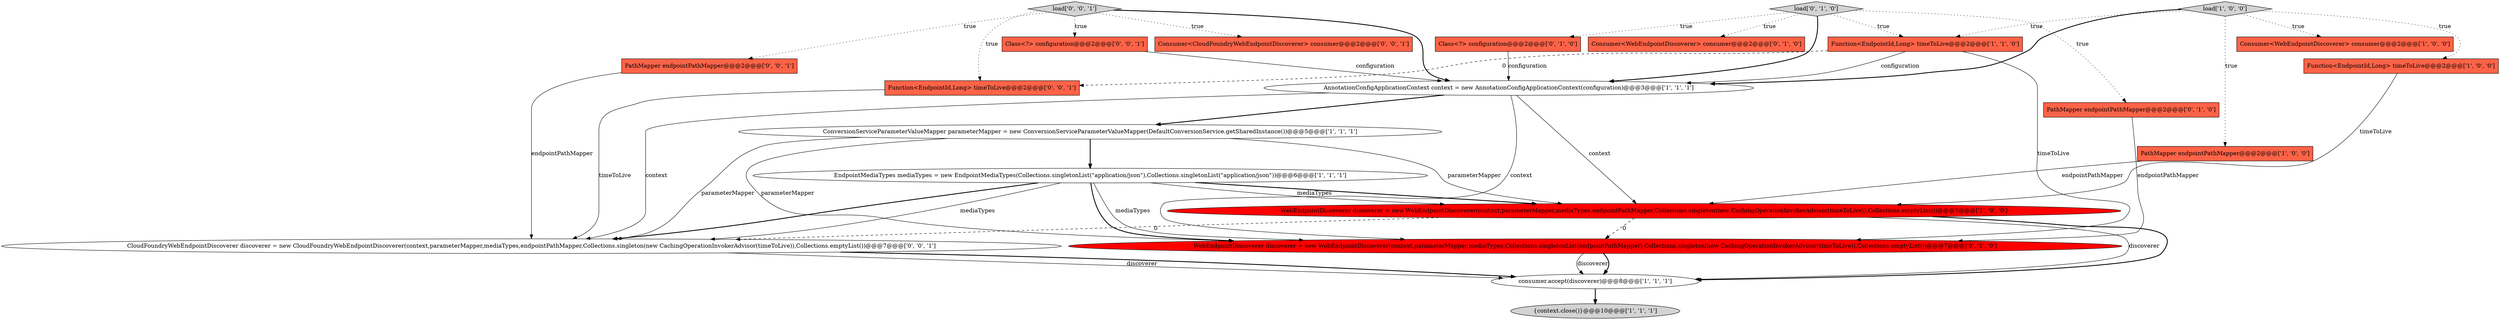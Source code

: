 digraph {
13 [style = filled, label = "Class<?> configuration@@@2@@@['0', '1', '0']", fillcolor = tomato, shape = box image = "AAA0AAABBB2BBB"];
7 [style = filled, label = "Function<EndpointId,Long> timeToLive@@@2@@@['1', '1', '0']", fillcolor = tomato, shape = box image = "AAA0AAABBB1BBB"];
9 [style = filled, label = "WebEndpointDiscoverer discoverer = new WebEndpointDiscoverer(context,parameterMapper,mediaTypes,endpointPathMapper,Collections.singleton(new CachingOperationInvokerAdvisor(timeToLive)),Collections.emptyList())@@@7@@@['1', '0', '0']", fillcolor = red, shape = ellipse image = "AAA1AAABBB1BBB"];
2 [style = filled, label = "PathMapper endpointPathMapper@@@2@@@['1', '0', '0']", fillcolor = tomato, shape = box image = "AAA0AAABBB1BBB"];
16 [style = filled, label = "PathMapper endpointPathMapper@@@2@@@['0', '0', '1']", fillcolor = tomato, shape = box image = "AAA0AAABBB3BBB"];
15 [style = filled, label = "PathMapper endpointPathMapper@@@2@@@['0', '1', '0']", fillcolor = tomato, shape = box image = "AAA0AAABBB2BBB"];
18 [style = filled, label = "Class<?> configuration@@@2@@@['0', '0', '1']", fillcolor = tomato, shape = box image = "AAA0AAABBB3BBB"];
17 [style = filled, label = "CloudFoundryWebEndpointDiscoverer discoverer = new CloudFoundryWebEndpointDiscoverer(context,parameterMapper,mediaTypes,endpointPathMapper,Collections.singleton(new CachingOperationInvokerAdvisor(timeToLive)),Collections.emptyList())@@@7@@@['0', '0', '1']", fillcolor = white, shape = ellipse image = "AAA0AAABBB3BBB"];
5 [style = filled, label = "Function<EndpointId,Long> timeToLive@@@2@@@['1', '0', '0']", fillcolor = tomato, shape = box image = "AAA0AAABBB1BBB"];
4 [style = filled, label = "ConversionServiceParameterValueMapper parameterMapper = new ConversionServiceParameterValueMapper(DefaultConversionService.getSharedInstance())@@@5@@@['1', '1', '1']", fillcolor = white, shape = ellipse image = "AAA0AAABBB1BBB"];
12 [style = filled, label = "load['0', '1', '0']", fillcolor = lightgray, shape = diamond image = "AAA0AAABBB2BBB"];
0 [style = filled, label = "Consumer<WebEndpointDiscoverer> consumer@@@2@@@['1', '0', '0']", fillcolor = tomato, shape = box image = "AAA0AAABBB1BBB"];
1 [style = filled, label = "load['1', '0', '0']", fillcolor = lightgray, shape = diamond image = "AAA0AAABBB1BBB"];
10 [style = filled, label = "consumer.accept(discoverer)@@@8@@@['1', '1', '1']", fillcolor = white, shape = ellipse image = "AAA0AAABBB1BBB"];
6 [style = filled, label = "{context.close()}@@@10@@@['1', '1', '1']", fillcolor = lightgray, shape = ellipse image = "AAA0AAABBB1BBB"];
21 [style = filled, label = "load['0', '0', '1']", fillcolor = lightgray, shape = diamond image = "AAA0AAABBB3BBB"];
14 [style = filled, label = "Consumer<WebEndpointDiscoverer> consumer@@@2@@@['0', '1', '0']", fillcolor = tomato, shape = box image = "AAA0AAABBB2BBB"];
11 [style = filled, label = "WebEndpointDiscoverer discoverer = new WebEndpointDiscoverer(context,parameterMapper,mediaTypes,Collections.singletonList(endpointPathMapper),Collections.singleton(new CachingOperationInvokerAdvisor(timeToLive)),Collections.emptyList())@@@7@@@['0', '1', '0']", fillcolor = red, shape = ellipse image = "AAA1AAABBB2BBB"];
3 [style = filled, label = "AnnotationConfigApplicationContext context = new AnnotationConfigApplicationContext(configuration)@@@3@@@['1', '1', '1']", fillcolor = white, shape = ellipse image = "AAA0AAABBB1BBB"];
8 [style = filled, label = "EndpointMediaTypes mediaTypes = new EndpointMediaTypes(Collections.singletonList(\"application/json\"),Collections.singletonList(\"application/json\"))@@@6@@@['1', '1', '1']", fillcolor = white, shape = ellipse image = "AAA0AAABBB1BBB"];
20 [style = filled, label = "Function<EndpointId,Long> timeToLive@@@2@@@['0', '0', '1']", fillcolor = tomato, shape = box image = "AAA0AAABBB3BBB"];
19 [style = filled, label = "Consumer<CloudFoundryWebEndpointDiscoverer> consumer@@@2@@@['0', '0', '1']", fillcolor = tomato, shape = box image = "AAA0AAABBB3BBB"];
17->10 [style = solid, label="discoverer"];
17->10 [style = bold, label=""];
5->9 [style = solid, label="timeToLive"];
3->17 [style = solid, label="context"];
7->3 [style = solid, label="configuration"];
13->3 [style = solid, label="configuration"];
8->17 [style = solid, label="mediaTypes"];
21->20 [style = dotted, label="true"];
21->18 [style = dotted, label="true"];
3->11 [style = solid, label="context"];
7->11 [style = solid, label="timeToLive"];
2->9 [style = solid, label="endpointPathMapper"];
1->3 [style = bold, label=""];
12->15 [style = dotted, label="true"];
7->20 [style = dashed, label="0"];
9->10 [style = solid, label="discoverer"];
8->11 [style = solid, label="mediaTypes"];
9->10 [style = bold, label=""];
15->11 [style = solid, label="endpointPathMapper"];
4->9 [style = solid, label="parameterMapper"];
11->10 [style = solid, label="discoverer"];
3->4 [style = bold, label=""];
10->6 [style = bold, label=""];
16->17 [style = solid, label="endpointPathMapper"];
18->3 [style = solid, label="configuration"];
1->7 [style = dotted, label="true"];
8->17 [style = bold, label=""];
12->14 [style = dotted, label="true"];
12->13 [style = dotted, label="true"];
3->9 [style = solid, label="context"];
11->10 [style = bold, label=""];
20->17 [style = solid, label="timeToLive"];
9->17 [style = dashed, label="0"];
21->19 [style = dotted, label="true"];
8->9 [style = bold, label=""];
9->11 [style = dashed, label="0"];
4->8 [style = bold, label=""];
4->17 [style = solid, label="parameterMapper"];
12->3 [style = bold, label=""];
1->0 [style = dotted, label="true"];
21->16 [style = dotted, label="true"];
8->9 [style = solid, label="mediaTypes"];
1->2 [style = dotted, label="true"];
12->7 [style = dotted, label="true"];
8->11 [style = bold, label=""];
1->5 [style = dotted, label="true"];
4->11 [style = solid, label="parameterMapper"];
21->3 [style = bold, label=""];
}
